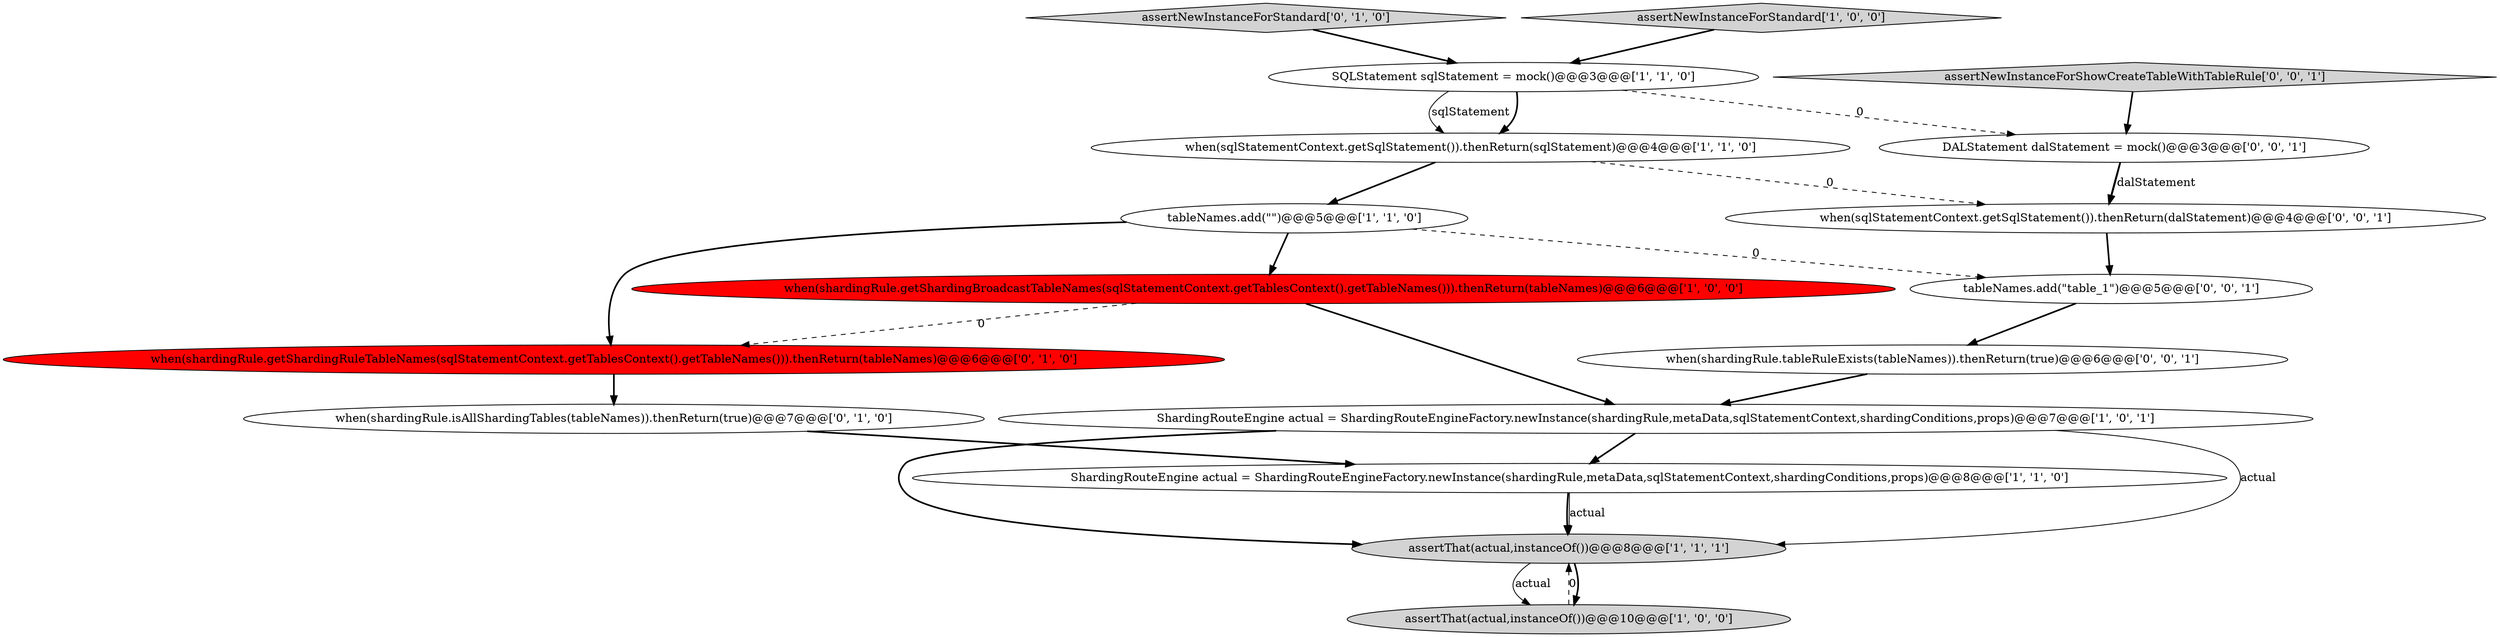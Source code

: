 digraph {
15 [style = filled, label = "DALStatement dalStatement = mock()@@@3@@@['0', '0', '1']", fillcolor = white, shape = ellipse image = "AAA0AAABBB3BBB"];
14 [style = filled, label = "assertNewInstanceForShowCreateTableWithTableRule['0', '0', '1']", fillcolor = lightgray, shape = diamond image = "AAA0AAABBB3BBB"];
4 [style = filled, label = "when(sqlStatementContext.getSqlStatement()).thenReturn(sqlStatement)@@@4@@@['1', '1', '0']", fillcolor = white, shape = ellipse image = "AAA0AAABBB1BBB"];
9 [style = filled, label = "assertNewInstanceForStandard['0', '1', '0']", fillcolor = lightgray, shape = diamond image = "AAA0AAABBB2BBB"];
7 [style = filled, label = "ShardingRouteEngine actual = ShardingRouteEngineFactory.newInstance(shardingRule,metaData,sqlStatementContext,shardingConditions,props)@@@7@@@['1', '0', '1']", fillcolor = white, shape = ellipse image = "AAA0AAABBB1BBB"];
0 [style = filled, label = "ShardingRouteEngine actual = ShardingRouteEngineFactory.newInstance(shardingRule,metaData,sqlStatementContext,shardingConditions,props)@@@8@@@['1', '1', '0']", fillcolor = white, shape = ellipse image = "AAA0AAABBB1BBB"];
8 [style = filled, label = "assertNewInstanceForStandard['1', '0', '0']", fillcolor = lightgray, shape = diamond image = "AAA0AAABBB1BBB"];
13 [style = filled, label = "when(sqlStatementContext.getSqlStatement()).thenReturn(dalStatement)@@@4@@@['0', '0', '1']", fillcolor = white, shape = ellipse image = "AAA0AAABBB3BBB"];
12 [style = filled, label = "tableNames.add(\"table_1\")@@@5@@@['0', '0', '1']", fillcolor = white, shape = ellipse image = "AAA0AAABBB3BBB"];
6 [style = filled, label = "tableNames.add(\"\")@@@5@@@['1', '1', '0']", fillcolor = white, shape = ellipse image = "AAA0AAABBB1BBB"];
5 [style = filled, label = "when(shardingRule.getShardingBroadcastTableNames(sqlStatementContext.getTablesContext().getTableNames())).thenReturn(tableNames)@@@6@@@['1', '0', '0']", fillcolor = red, shape = ellipse image = "AAA1AAABBB1BBB"];
3 [style = filled, label = "SQLStatement sqlStatement = mock()@@@3@@@['1', '1', '0']", fillcolor = white, shape = ellipse image = "AAA0AAABBB1BBB"];
10 [style = filled, label = "when(shardingRule.getShardingRuleTableNames(sqlStatementContext.getTablesContext().getTableNames())).thenReturn(tableNames)@@@6@@@['0', '1', '0']", fillcolor = red, shape = ellipse image = "AAA1AAABBB2BBB"];
11 [style = filled, label = "when(shardingRule.isAllShardingTables(tableNames)).thenReturn(true)@@@7@@@['0', '1', '0']", fillcolor = white, shape = ellipse image = "AAA0AAABBB2BBB"];
1 [style = filled, label = "assertThat(actual,instanceOf())@@@10@@@['1', '0', '0']", fillcolor = lightgray, shape = ellipse image = "AAA0AAABBB1BBB"];
2 [style = filled, label = "assertThat(actual,instanceOf())@@@8@@@['1', '1', '1']", fillcolor = lightgray, shape = ellipse image = "AAA0AAABBB1BBB"];
16 [style = filled, label = "when(shardingRule.tableRuleExists(tableNames)).thenReturn(true)@@@6@@@['0', '0', '1']", fillcolor = white, shape = ellipse image = "AAA0AAABBB3BBB"];
15->13 [style = bold, label=""];
4->6 [style = bold, label=""];
2->1 [style = bold, label=""];
0->2 [style = bold, label=""];
8->3 [style = bold, label=""];
16->7 [style = bold, label=""];
2->1 [style = solid, label="actual"];
7->0 [style = bold, label=""];
12->16 [style = bold, label=""];
3->4 [style = bold, label=""];
6->12 [style = dashed, label="0"];
6->5 [style = bold, label=""];
11->0 [style = bold, label=""];
13->12 [style = bold, label=""];
3->4 [style = solid, label="sqlStatement"];
5->10 [style = dashed, label="0"];
7->2 [style = bold, label=""];
6->10 [style = bold, label=""];
0->2 [style = solid, label="actual"];
7->2 [style = solid, label="actual"];
3->15 [style = dashed, label="0"];
9->3 [style = bold, label=""];
5->7 [style = bold, label=""];
14->15 [style = bold, label=""];
1->2 [style = dashed, label="0"];
15->13 [style = solid, label="dalStatement"];
4->13 [style = dashed, label="0"];
10->11 [style = bold, label=""];
}
